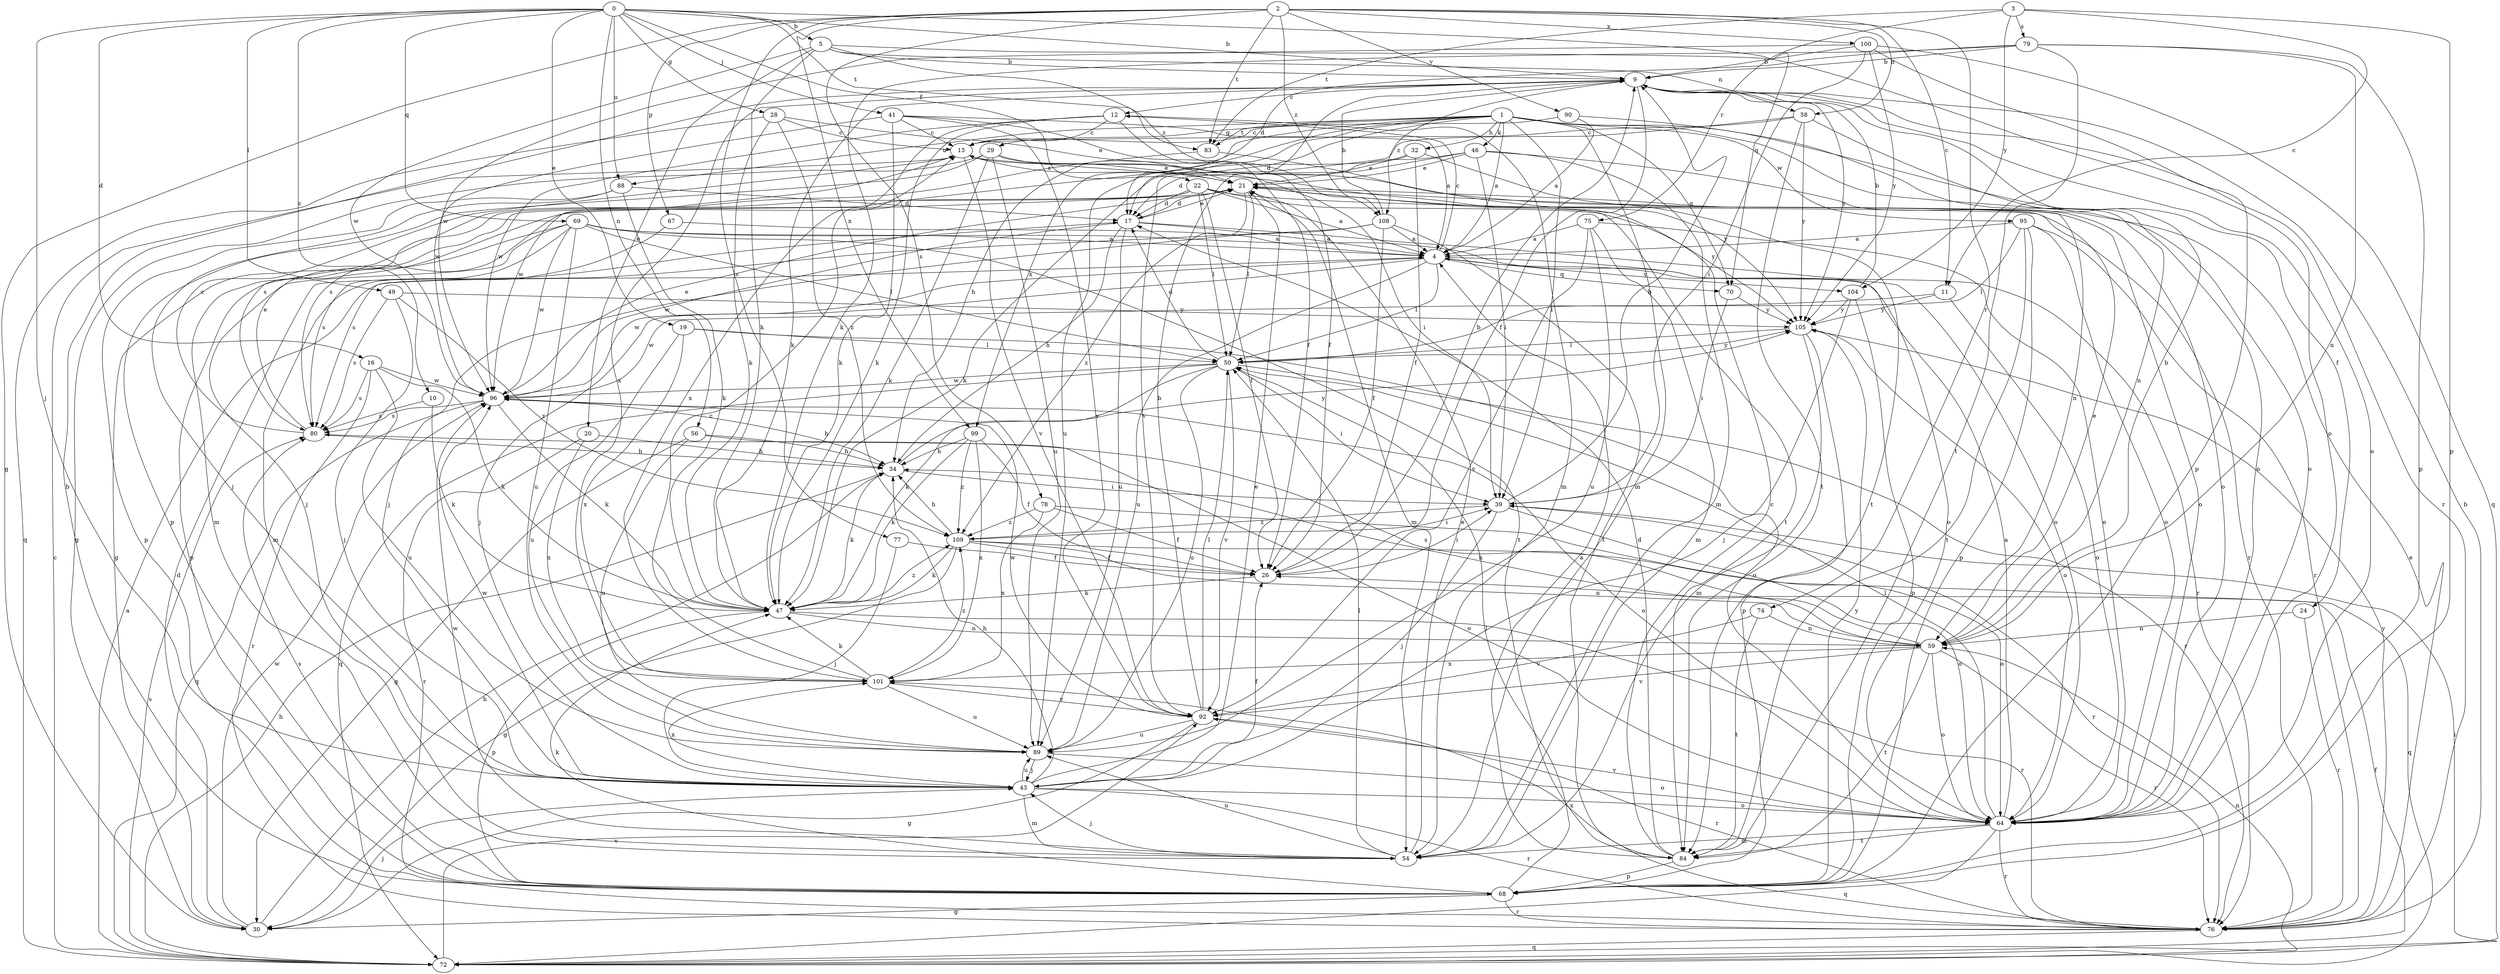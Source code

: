 strict digraph  {
0;
1;
2;
3;
4;
5;
9;
10;
11;
12;
13;
16;
17;
19;
20;
21;
22;
24;
26;
28;
29;
30;
32;
34;
39;
41;
43;
46;
47;
49;
50;
54;
56;
58;
59;
64;
67;
68;
69;
70;
72;
74;
75;
76;
77;
78;
79;
80;
83;
84;
88;
89;
90;
92;
95;
96;
99;
100;
101;
104;
105;
108;
109;
0 -> 5  [label=b];
0 -> 9  [label=b];
0 -> 10  [label=c];
0 -> 16  [label=d];
0 -> 19  [label=e];
0 -> 22  [label=f];
0 -> 28  [label=g];
0 -> 41  [label=j];
0 -> 43  [label=j];
0 -> 49  [label=l];
0 -> 56  [label=n];
0 -> 69  [label=q];
0 -> 70  [label=q];
0 -> 83  [label=t];
0 -> 88  [label=u];
1 -> 4  [label=a];
1 -> 17  [label=d];
1 -> 24  [label=f];
1 -> 29  [label=g];
1 -> 32  [label=h];
1 -> 34  [label=h];
1 -> 39  [label=i];
1 -> 46  [label=k];
1 -> 54  [label=m];
1 -> 64  [label=o];
1 -> 70  [label=q];
1 -> 83  [label=t];
1 -> 88  [label=u];
1 -> 89  [label=u];
1 -> 95  [label=w];
1 -> 99  [label=x];
2 -> 11  [label=c];
2 -> 30  [label=g];
2 -> 58  [label=n];
2 -> 67  [label=p];
2 -> 74  [label=r];
2 -> 77  [label=s];
2 -> 78  [label=s];
2 -> 83  [label=t];
2 -> 90  [label=v];
2 -> 99  [label=x];
2 -> 100  [label=x];
2 -> 108  [label=z];
3 -> 11  [label=c];
3 -> 68  [label=p];
3 -> 75  [label=r];
3 -> 79  [label=s];
3 -> 83  [label=t];
3 -> 104  [label=y];
4 -> 12  [label=c];
4 -> 43  [label=j];
4 -> 50  [label=l];
4 -> 70  [label=q];
4 -> 76  [label=r];
4 -> 89  [label=u];
4 -> 96  [label=w];
4 -> 104  [label=y];
5 -> 9  [label=b];
5 -> 20  [label=e];
5 -> 47  [label=k];
5 -> 58  [label=n];
5 -> 64  [label=o];
5 -> 96  [label=w];
5 -> 108  [label=z];
9 -> 12  [label=c];
9 -> 26  [label=f];
9 -> 47  [label=k];
9 -> 64  [label=o];
9 -> 76  [label=r];
9 -> 101  [label=x];
9 -> 105  [label=y];
9 -> 108  [label=z];
10 -> 47  [label=k];
10 -> 80  [label=s];
11 -> 64  [label=o];
11 -> 96  [label=w];
11 -> 105  [label=y];
12 -> 13  [label=c];
12 -> 26  [label=f];
12 -> 47  [label=k];
12 -> 54  [label=m];
12 -> 96  [label=w];
12 -> 101  [label=x];
13 -> 21  [label=e];
13 -> 59  [label=n];
13 -> 92  [label=v];
13 -> 96  [label=w];
16 -> 47  [label=k];
16 -> 76  [label=r];
16 -> 80  [label=s];
16 -> 89  [label=u];
16 -> 96  [label=w];
17 -> 4  [label=a];
17 -> 21  [label=e];
17 -> 34  [label=h];
17 -> 64  [label=o];
17 -> 89  [label=u];
17 -> 96  [label=w];
19 -> 50  [label=l];
19 -> 64  [label=o];
19 -> 89  [label=u];
19 -> 101  [label=x];
20 -> 34  [label=h];
20 -> 76  [label=r];
20 -> 101  [label=x];
21 -> 17  [label=d];
21 -> 50  [label=l];
21 -> 54  [label=m];
21 -> 64  [label=o];
21 -> 84  [label=t];
21 -> 109  [label=z];
22 -> 4  [label=a];
22 -> 17  [label=d];
22 -> 26  [label=f];
22 -> 30  [label=g];
22 -> 50  [label=l];
22 -> 54  [label=m];
22 -> 76  [label=r];
22 -> 105  [label=y];
24 -> 59  [label=n];
24 -> 76  [label=r];
26 -> 9  [label=b];
26 -> 39  [label=i];
26 -> 47  [label=k];
28 -> 13  [label=c];
28 -> 21  [label=e];
28 -> 47  [label=k];
28 -> 72  [label=q];
28 -> 109  [label=z];
29 -> 21  [label=e];
29 -> 30  [label=g];
29 -> 39  [label=i];
29 -> 47  [label=k];
29 -> 68  [label=p];
29 -> 89  [label=u];
30 -> 17  [label=d];
30 -> 34  [label=h];
30 -> 43  [label=j];
30 -> 96  [label=w];
32 -> 21  [label=e];
32 -> 26  [label=f];
32 -> 80  [label=s];
32 -> 84  [label=t];
34 -> 39  [label=i];
34 -> 47  [label=k];
34 -> 105  [label=y];
39 -> 9  [label=b];
39 -> 43  [label=j];
39 -> 64  [label=o];
39 -> 76  [label=r];
39 -> 109  [label=z];
41 -> 4  [label=a];
41 -> 13  [label=c];
41 -> 26  [label=f];
41 -> 47  [label=k];
41 -> 92  [label=v];
41 -> 96  [label=w];
43 -> 21  [label=e];
43 -> 26  [label=f];
43 -> 34  [label=h];
43 -> 54  [label=m];
43 -> 64  [label=o];
43 -> 76  [label=r];
43 -> 89  [label=u];
43 -> 96  [label=w];
43 -> 101  [label=x];
46 -> 17  [label=d];
46 -> 21  [label=e];
46 -> 39  [label=i];
46 -> 47  [label=k];
46 -> 54  [label=m];
46 -> 64  [label=o];
47 -> 59  [label=n];
47 -> 68  [label=p];
47 -> 76  [label=r];
47 -> 109  [label=z];
49 -> 43  [label=j];
49 -> 80  [label=s];
49 -> 105  [label=y];
49 -> 109  [label=z];
50 -> 17  [label=d];
50 -> 39  [label=i];
50 -> 47  [label=k];
50 -> 72  [label=q];
50 -> 76  [label=r];
50 -> 89  [label=u];
50 -> 92  [label=v];
50 -> 96  [label=w];
50 -> 105  [label=y];
54 -> 21  [label=e];
54 -> 43  [label=j];
54 -> 50  [label=l];
54 -> 89  [label=u];
54 -> 96  [label=w];
56 -> 30  [label=g];
56 -> 34  [label=h];
56 -> 64  [label=o];
56 -> 89  [label=u];
58 -> 13  [label=c];
58 -> 64  [label=o];
58 -> 84  [label=t];
58 -> 92  [label=v];
58 -> 105  [label=y];
59 -> 9  [label=b];
59 -> 21  [label=e];
59 -> 34  [label=h];
59 -> 64  [label=o];
59 -> 76  [label=r];
59 -> 80  [label=s];
59 -> 84  [label=t];
59 -> 92  [label=v];
59 -> 101  [label=x];
64 -> 4  [label=a];
64 -> 50  [label=l];
64 -> 54  [label=m];
64 -> 72  [label=q];
64 -> 76  [label=r];
64 -> 84  [label=t];
64 -> 92  [label=v];
67 -> 4  [label=a];
67 -> 54  [label=m];
68 -> 9  [label=b];
68 -> 30  [label=g];
68 -> 47  [label=k];
68 -> 50  [label=l];
68 -> 76  [label=r];
68 -> 80  [label=s];
68 -> 105  [label=y];
69 -> 4  [label=a];
69 -> 43  [label=j];
69 -> 50  [label=l];
69 -> 64  [label=o];
69 -> 68  [label=p];
69 -> 80  [label=s];
69 -> 84  [label=t];
69 -> 89  [label=u];
69 -> 96  [label=w];
70 -> 39  [label=i];
70 -> 105  [label=y];
72 -> 4  [label=a];
72 -> 13  [label=c];
72 -> 26  [label=f];
72 -> 34  [label=h];
72 -> 39  [label=i];
72 -> 59  [label=n];
72 -> 80  [label=s];
72 -> 92  [label=v];
74 -> 59  [label=n];
74 -> 84  [label=t];
74 -> 92  [label=v];
75 -> 4  [label=a];
75 -> 54  [label=m];
75 -> 64  [label=o];
75 -> 89  [label=u];
75 -> 92  [label=v];
76 -> 9  [label=b];
76 -> 21  [label=e];
76 -> 72  [label=q];
76 -> 101  [label=x];
76 -> 105  [label=y];
77 -> 26  [label=f];
77 -> 43  [label=j];
78 -> 26  [label=f];
78 -> 64  [label=o];
78 -> 101  [label=x];
78 -> 109  [label=z];
79 -> 9  [label=b];
79 -> 17  [label=d];
79 -> 47  [label=k];
79 -> 59  [label=n];
79 -> 68  [label=p];
79 -> 84  [label=t];
80 -> 13  [label=c];
80 -> 21  [label=e];
80 -> 34  [label=h];
83 -> 80  [label=s];
83 -> 105  [label=y];
84 -> 4  [label=a];
84 -> 13  [label=c];
84 -> 17  [label=d];
84 -> 68  [label=p];
88 -> 17  [label=d];
88 -> 43  [label=j];
88 -> 47  [label=k];
88 -> 68  [label=p];
89 -> 43  [label=j];
89 -> 64  [label=o];
90 -> 4  [label=a];
90 -> 13  [label=c];
90 -> 59  [label=n];
92 -> 9  [label=b];
92 -> 30  [label=g];
92 -> 50  [label=l];
92 -> 76  [label=r];
92 -> 89  [label=u];
92 -> 96  [label=w];
95 -> 4  [label=a];
95 -> 50  [label=l];
95 -> 64  [label=o];
95 -> 68  [label=p];
95 -> 76  [label=r];
95 -> 84  [label=t];
96 -> 21  [label=e];
96 -> 34  [label=h];
96 -> 47  [label=k];
96 -> 64  [label=o];
96 -> 72  [label=q];
96 -> 80  [label=s];
99 -> 26  [label=f];
99 -> 34  [label=h];
99 -> 47  [label=k];
99 -> 101  [label=x];
99 -> 109  [label=z];
100 -> 9  [label=b];
100 -> 39  [label=i];
100 -> 68  [label=p];
100 -> 72  [label=q];
100 -> 96  [label=w];
100 -> 105  [label=y];
101 -> 13  [label=c];
101 -> 47  [label=k];
101 -> 89  [label=u];
101 -> 92  [label=v];
101 -> 109  [label=z];
104 -> 9  [label=b];
104 -> 43  [label=j];
104 -> 68  [label=p];
104 -> 105  [label=y];
105 -> 50  [label=l];
105 -> 54  [label=m];
105 -> 64  [label=o];
105 -> 68  [label=p];
108 -> 4  [label=a];
108 -> 9  [label=b];
108 -> 26  [label=f];
108 -> 43  [label=j];
108 -> 80  [label=s];
108 -> 84  [label=t];
109 -> 26  [label=f];
109 -> 30  [label=g];
109 -> 34  [label=h];
109 -> 39  [label=i];
109 -> 47  [label=k];
109 -> 59  [label=n];
109 -> 72  [label=q];
}
